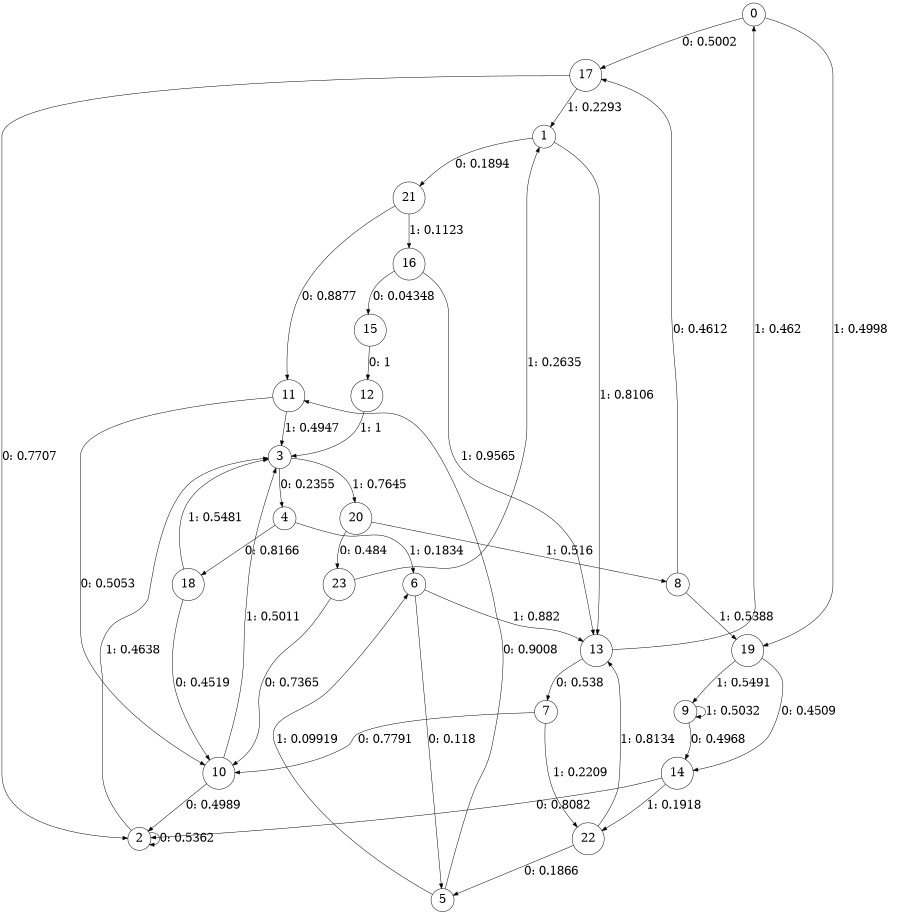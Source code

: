 digraph "ch15concat_phase3_L9" {
size = "6,8.5";
ratio = "fill";
node [shape = circle];
node [fontsize = 24];
edge [fontsize = 24];
0 -> 17 [label = "0: 0.5002   "];
0 -> 19 [label = "1: 0.4998   "];
1 -> 21 [label = "0: 0.1894   "];
1 -> 13 [label = "1: 0.8106   "];
2 -> 2 [label = "0: 0.5362   "];
2 -> 3 [label = "1: 0.4638   "];
3 -> 4 [label = "0: 0.2355   "];
3 -> 20 [label = "1: 0.7645   "];
4 -> 18 [label = "0: 0.8166   "];
4 -> 6 [label = "1: 0.1834   "];
5 -> 11 [label = "0: 0.9008   "];
5 -> 6 [label = "1: 0.09919  "];
6 -> 5 [label = "0: 0.118    "];
6 -> 13 [label = "1: 0.882    "];
7 -> 10 [label = "0: 0.7791   "];
7 -> 22 [label = "1: 0.2209   "];
8 -> 17 [label = "0: 0.4612   "];
8 -> 19 [label = "1: 0.5388   "];
9 -> 14 [label = "0: 0.4968   "];
9 -> 9 [label = "1: 0.5032   "];
10 -> 2 [label = "0: 0.4989   "];
10 -> 3 [label = "1: 0.5011   "];
11 -> 10 [label = "0: 0.5053   "];
11 -> 3 [label = "1: 0.4947   "];
12 -> 3 [label = "1: 1        "];
13 -> 7 [label = "0: 0.538    "];
13 -> 0 [label = "1: 0.462    "];
14 -> 2 [label = "0: 0.8082   "];
14 -> 22 [label = "1: 0.1918   "];
15 -> 12 [label = "0: 1        "];
16 -> 15 [label = "0: 0.04348  "];
16 -> 13 [label = "1: 0.9565   "];
17 -> 2 [label = "0: 0.7707   "];
17 -> 1 [label = "1: 0.2293   "];
18 -> 10 [label = "0: 0.4519   "];
18 -> 3 [label = "1: 0.5481   "];
19 -> 14 [label = "0: 0.4509   "];
19 -> 9 [label = "1: 0.5491   "];
20 -> 23 [label = "0: 0.484    "];
20 -> 8 [label = "1: 0.516    "];
21 -> 11 [label = "0: 0.8877   "];
21 -> 16 [label = "1: 0.1123   "];
22 -> 5 [label = "0: 0.1866   "];
22 -> 13 [label = "1: 0.8134   "];
23 -> 10 [label = "0: 0.7365   "];
23 -> 1 [label = "1: 0.2635   "];
}